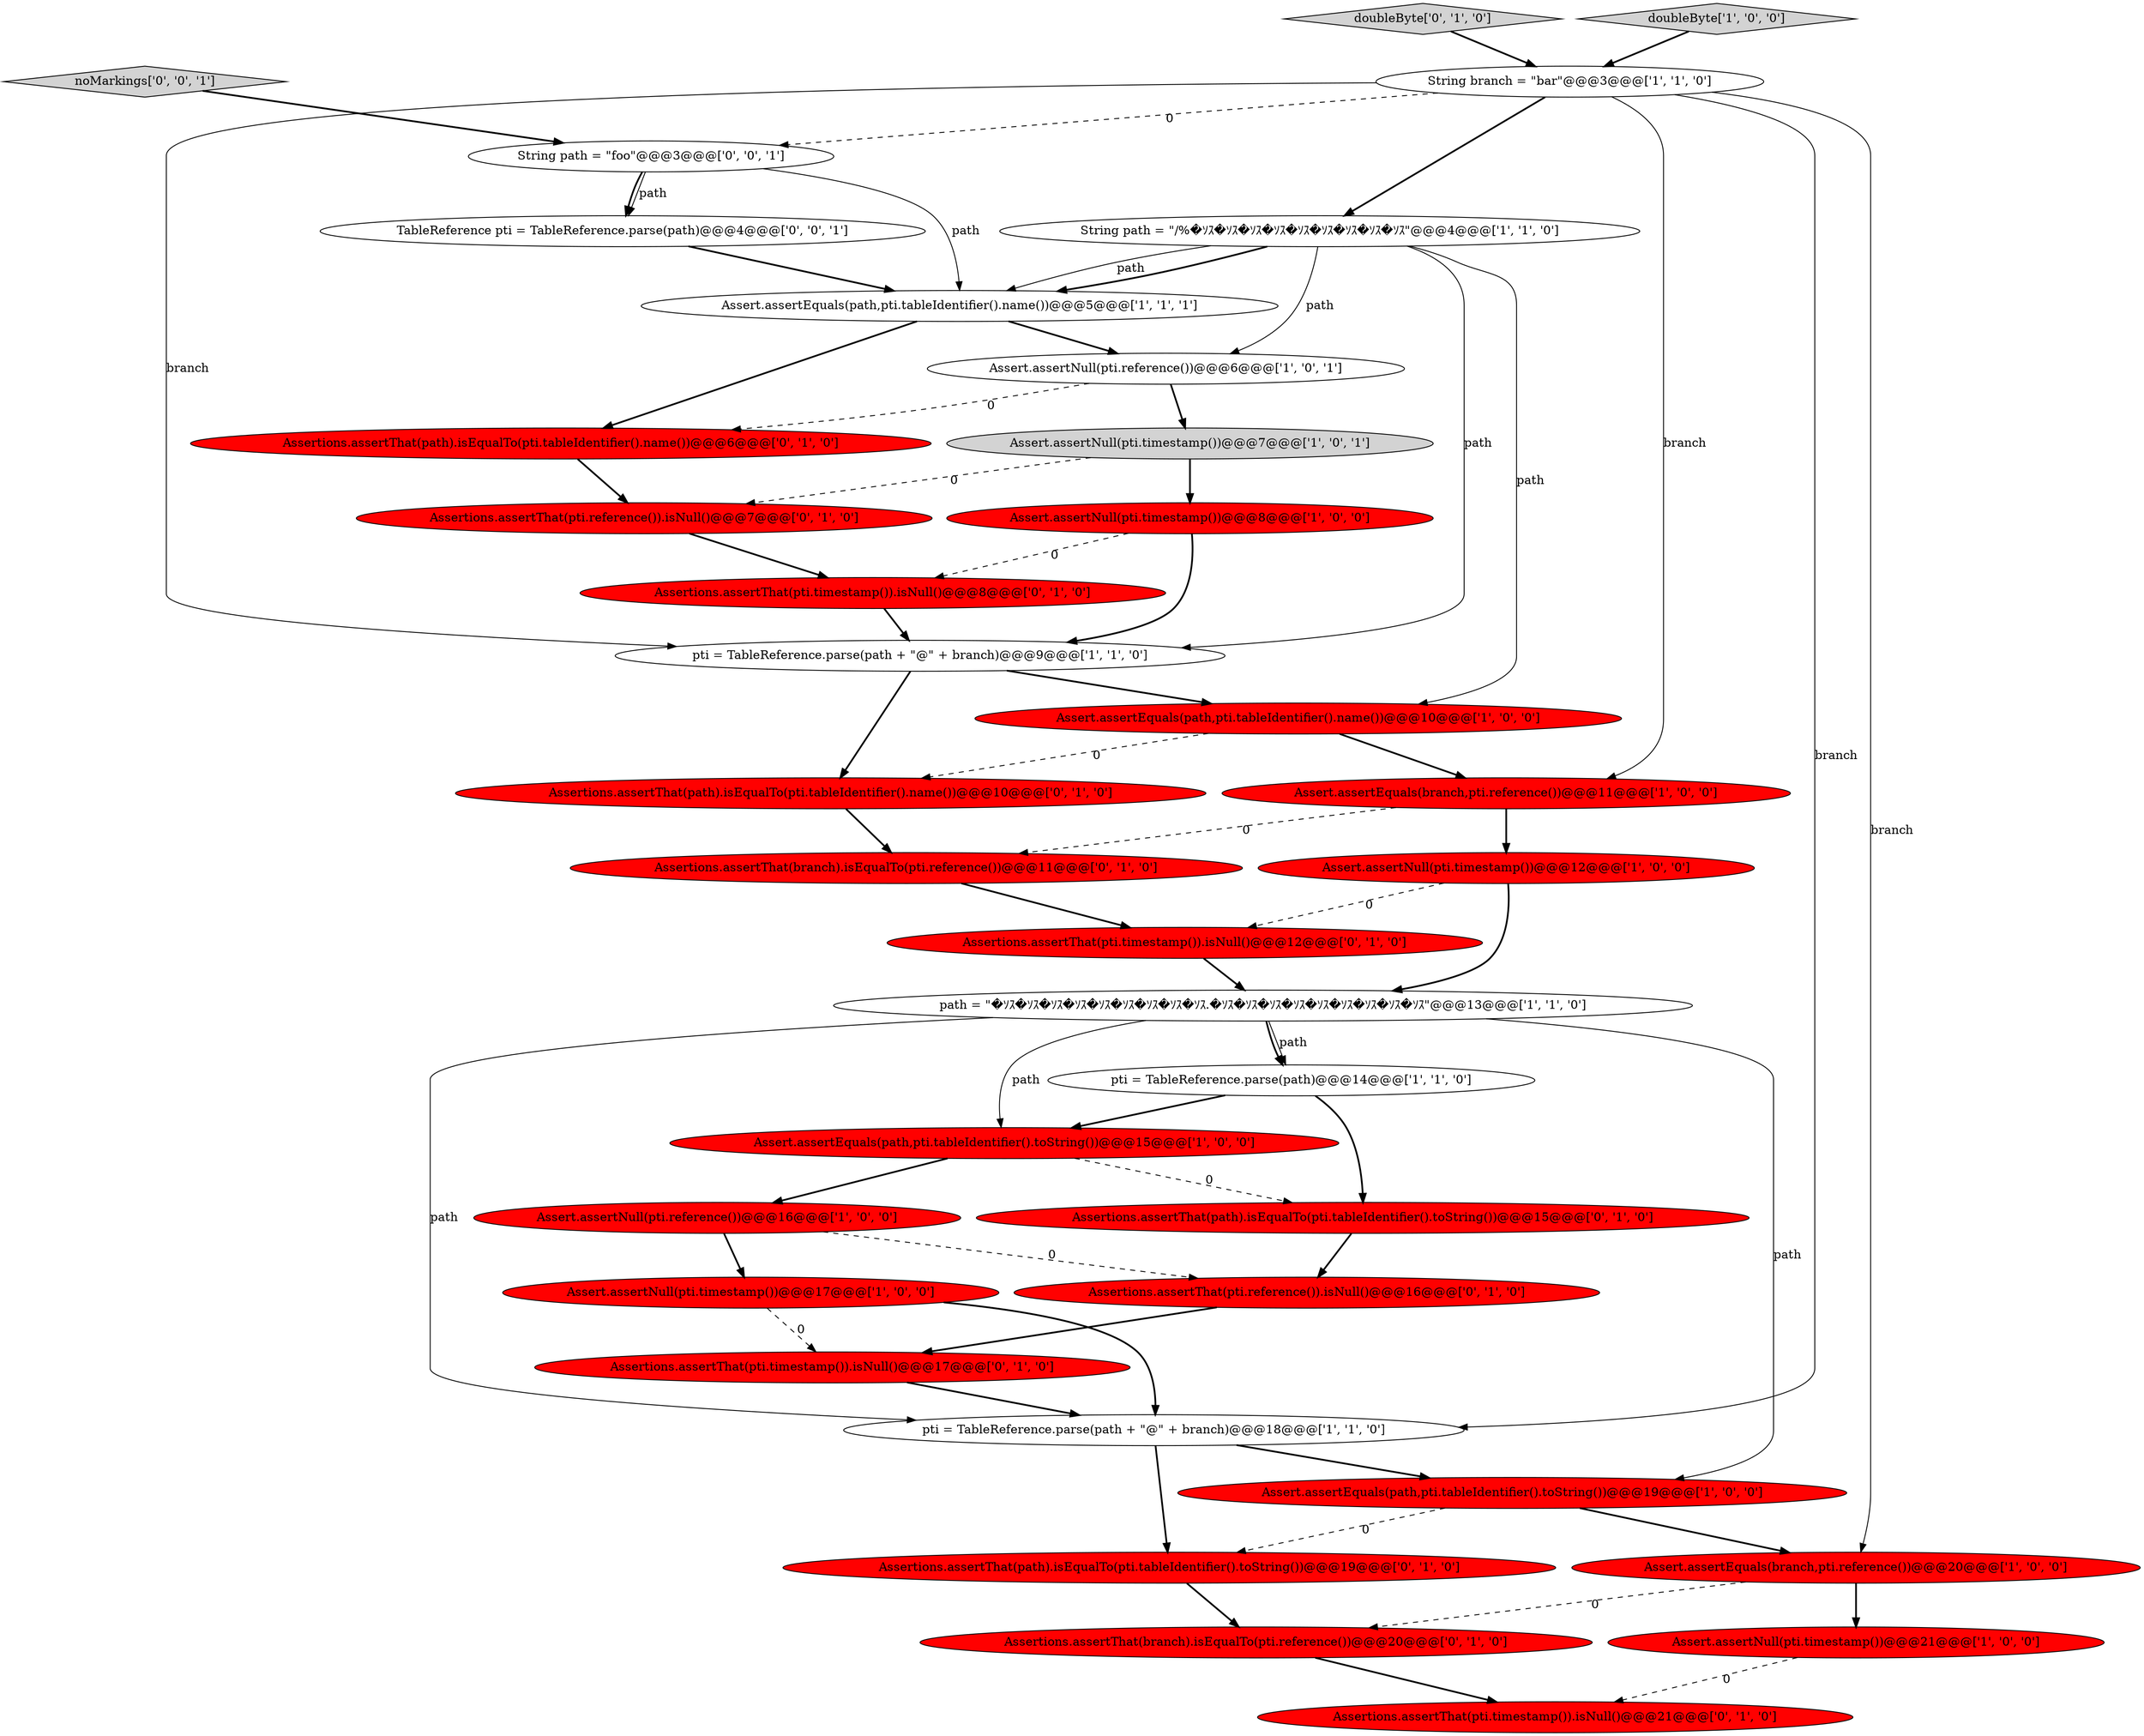digraph {
29 [style = filled, label = "doubleByte['0', '1', '0']", fillcolor = lightgray, shape = diamond image = "AAA0AAABBB2BBB"];
6 [style = filled, label = "Assert.assertEquals(path,pti.tableIdentifier().name())@@@5@@@['1', '1', '1']", fillcolor = white, shape = ellipse image = "AAA0AAABBB1BBB"];
11 [style = filled, label = "pti = TableReference.parse(path)@@@14@@@['1', '1', '0']", fillcolor = white, shape = ellipse image = "AAA0AAABBB1BBB"];
4 [style = filled, label = "String path = \"/%�ｿｽ�ｿｽ�ｿｽ�ｿｽ�ｿｽ�ｿｽ�ｿｽ�ｿｽ�ｿｽ\"@@@4@@@['1', '1', '0']", fillcolor = white, shape = ellipse image = "AAA0AAABBB1BBB"];
16 [style = filled, label = "Assert.assertNull(pti.timestamp())@@@8@@@['1', '0', '0']", fillcolor = red, shape = ellipse image = "AAA1AAABBB1BBB"];
34 [style = filled, label = "String path = \"foo\"@@@3@@@['0', '0', '1']", fillcolor = white, shape = ellipse image = "AAA0AAABBB3BBB"];
18 [style = filled, label = "Assert.assertEquals(path,pti.tableIdentifier().toString())@@@19@@@['1', '0', '0']", fillcolor = red, shape = ellipse image = "AAA1AAABBB1BBB"];
26 [style = filled, label = "Assertions.assertThat(pti.timestamp()).isNull()@@@21@@@['0', '1', '0']", fillcolor = red, shape = ellipse image = "AAA1AAABBB2BBB"];
15 [style = filled, label = "pti = TableReference.parse(path + \"@\" + branch)@@@9@@@['1', '1', '0']", fillcolor = white, shape = ellipse image = "AAA0AAABBB1BBB"];
17 [style = filled, label = "pti = TableReference.parse(path + \"@\" + branch)@@@18@@@['1', '1', '0']", fillcolor = white, shape = ellipse image = "AAA0AAABBB1BBB"];
13 [style = filled, label = "Assert.assertEquals(path,pti.tableIdentifier().name())@@@10@@@['1', '0', '0']", fillcolor = red, shape = ellipse image = "AAA1AAABBB1BBB"];
7 [style = filled, label = "doubleByte['1', '0', '0']", fillcolor = lightgray, shape = diamond image = "AAA0AAABBB1BBB"];
33 [style = filled, label = "TableReference pti = TableReference.parse(path)@@@4@@@['0', '0', '1']", fillcolor = white, shape = ellipse image = "AAA0AAABBB3BBB"];
5 [style = filled, label = "Assert.assertNull(pti.timestamp())@@@7@@@['1', '0', '1']", fillcolor = lightgray, shape = ellipse image = "AAA0AAABBB1BBB"];
9 [style = filled, label = "Assert.assertNull(pti.timestamp())@@@21@@@['1', '0', '0']", fillcolor = red, shape = ellipse image = "AAA1AAABBB1BBB"];
8 [style = filled, label = "Assert.assertEquals(branch,pti.reference())@@@11@@@['1', '0', '0']", fillcolor = red, shape = ellipse image = "AAA1AAABBB1BBB"];
27 [style = filled, label = "Assertions.assertThat(path).isEqualTo(pti.tableIdentifier().toString())@@@19@@@['0', '1', '0']", fillcolor = red, shape = ellipse image = "AAA1AAABBB2BBB"];
23 [style = filled, label = "Assertions.assertThat(pti.reference()).isNull()@@@16@@@['0', '1', '0']", fillcolor = red, shape = ellipse image = "AAA1AAABBB2BBB"];
14 [style = filled, label = "Assert.assertNull(pti.timestamp())@@@12@@@['1', '0', '0']", fillcolor = red, shape = ellipse image = "AAA1AAABBB1BBB"];
12 [style = filled, label = "path = \"�ｿｽ�ｿｽ�ｿｽ�ｿｽ�ｿｽ�ｿｽ�ｿｽ�ｿｽ�ｿｽ.�ｿｽ�ｿｽ�ｿｽ�ｿｽ�ｿｽ�ｿｽ�ｿｽ�ｿｽ�ｿｽ\"@@@13@@@['1', '1', '0']", fillcolor = white, shape = ellipse image = "AAA0AAABBB1BBB"];
22 [style = filled, label = "Assertions.assertThat(branch).isEqualTo(pti.reference())@@@20@@@['0', '1', '0']", fillcolor = red, shape = ellipse image = "AAA1AAABBB2BBB"];
30 [style = filled, label = "Assertions.assertThat(path).isEqualTo(pti.tableIdentifier().name())@@@6@@@['0', '1', '0']", fillcolor = red, shape = ellipse image = "AAA1AAABBB2BBB"];
31 [style = filled, label = "Assertions.assertThat(pti.timestamp()).isNull()@@@8@@@['0', '1', '0']", fillcolor = red, shape = ellipse image = "AAA1AAABBB2BBB"];
35 [style = filled, label = "noMarkings['0', '0', '1']", fillcolor = lightgray, shape = diamond image = "AAA0AAABBB3BBB"];
24 [style = filled, label = "Assertions.assertThat(pti.timestamp()).isNull()@@@12@@@['0', '1', '0']", fillcolor = red, shape = ellipse image = "AAA1AAABBB2BBB"];
19 [style = filled, label = "String branch = \"bar\"@@@3@@@['1', '1', '0']", fillcolor = white, shape = ellipse image = "AAA0AAABBB1BBB"];
20 [style = filled, label = "Assertions.assertThat(branch).isEqualTo(pti.reference())@@@11@@@['0', '1', '0']", fillcolor = red, shape = ellipse image = "AAA1AAABBB2BBB"];
28 [style = filled, label = "Assertions.assertThat(pti.reference()).isNull()@@@7@@@['0', '1', '0']", fillcolor = red, shape = ellipse image = "AAA1AAABBB2BBB"];
1 [style = filled, label = "Assert.assertNull(pti.timestamp())@@@17@@@['1', '0', '0']", fillcolor = red, shape = ellipse image = "AAA1AAABBB1BBB"];
10 [style = filled, label = "Assert.assertEquals(path,pti.tableIdentifier().toString())@@@15@@@['1', '0', '0']", fillcolor = red, shape = ellipse image = "AAA1AAABBB1BBB"];
3 [style = filled, label = "Assert.assertEquals(branch,pti.reference())@@@20@@@['1', '0', '0']", fillcolor = red, shape = ellipse image = "AAA1AAABBB1BBB"];
0 [style = filled, label = "Assert.assertNull(pti.reference())@@@16@@@['1', '0', '0']", fillcolor = red, shape = ellipse image = "AAA1AAABBB1BBB"];
21 [style = filled, label = "Assertions.assertThat(path).isEqualTo(pti.tableIdentifier().toString())@@@15@@@['0', '1', '0']", fillcolor = red, shape = ellipse image = "AAA1AAABBB2BBB"];
25 [style = filled, label = "Assertions.assertThat(pti.timestamp()).isNull()@@@17@@@['0', '1', '0']", fillcolor = red, shape = ellipse image = "AAA1AAABBB2BBB"];
32 [style = filled, label = "Assertions.assertThat(path).isEqualTo(pti.tableIdentifier().name())@@@10@@@['0', '1', '0']", fillcolor = red, shape = ellipse image = "AAA1AAABBB2BBB"];
2 [style = filled, label = "Assert.assertNull(pti.reference())@@@6@@@['1', '0', '1']", fillcolor = white, shape = ellipse image = "AAA0AAABBB1BBB"];
14->24 [style = dashed, label="0"];
22->26 [style = bold, label=""];
16->15 [style = bold, label=""];
18->3 [style = bold, label=""];
24->12 [style = bold, label=""];
23->25 [style = bold, label=""];
15->13 [style = bold, label=""];
10->21 [style = dashed, label="0"];
12->18 [style = solid, label="path"];
16->31 [style = dashed, label="0"];
4->15 [style = solid, label="path"];
4->6 [style = bold, label=""];
33->6 [style = bold, label=""];
28->31 [style = bold, label=""];
11->21 [style = bold, label=""];
0->23 [style = dashed, label="0"];
34->33 [style = bold, label=""];
12->11 [style = bold, label=""];
19->8 [style = solid, label="branch"];
12->10 [style = solid, label="path"];
8->20 [style = dashed, label="0"];
18->27 [style = dashed, label="0"];
8->14 [style = bold, label=""];
3->22 [style = dashed, label="0"];
4->6 [style = solid, label="path"];
2->30 [style = dashed, label="0"];
27->22 [style = bold, label=""];
31->15 [style = bold, label=""];
25->17 [style = bold, label=""];
19->17 [style = solid, label="branch"];
1->17 [style = bold, label=""];
4->13 [style = solid, label="path"];
4->2 [style = solid, label="path"];
6->2 [style = bold, label=""];
13->32 [style = dashed, label="0"];
5->16 [style = bold, label=""];
3->9 [style = bold, label=""];
12->11 [style = solid, label="path"];
34->6 [style = solid, label="path"];
19->34 [style = dashed, label="0"];
30->28 [style = bold, label=""];
5->28 [style = dashed, label="0"];
29->19 [style = bold, label=""];
19->15 [style = solid, label="branch"];
34->33 [style = solid, label="path"];
11->10 [style = bold, label=""];
12->17 [style = solid, label="path"];
0->1 [style = bold, label=""];
19->3 [style = solid, label="branch"];
14->12 [style = bold, label=""];
10->0 [style = bold, label=""];
9->26 [style = dashed, label="0"];
19->4 [style = bold, label=""];
17->27 [style = bold, label=""];
13->8 [style = bold, label=""];
35->34 [style = bold, label=""];
20->24 [style = bold, label=""];
15->32 [style = bold, label=""];
1->25 [style = dashed, label="0"];
7->19 [style = bold, label=""];
32->20 [style = bold, label=""];
17->18 [style = bold, label=""];
2->5 [style = bold, label=""];
21->23 [style = bold, label=""];
6->30 [style = bold, label=""];
}
